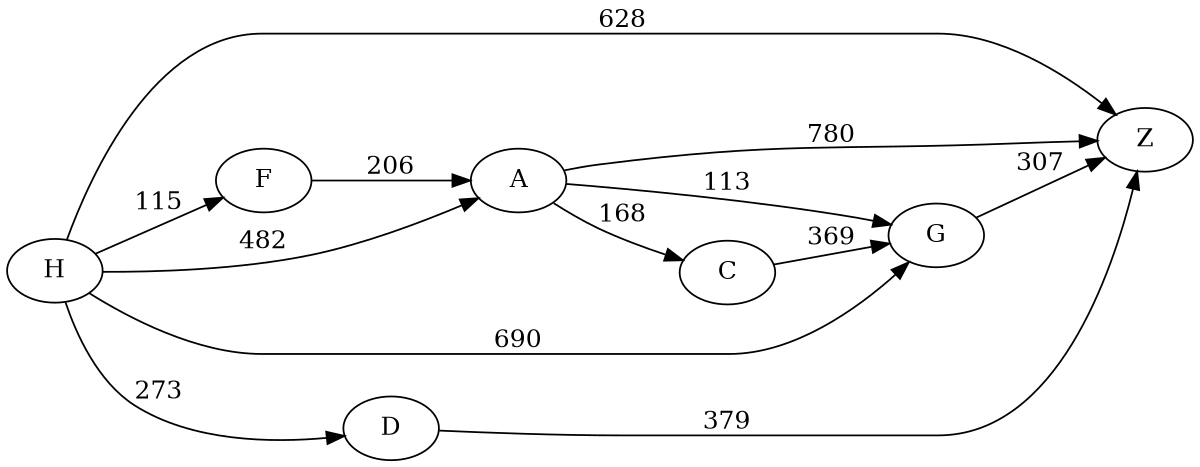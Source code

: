 digraph G {
	rankdir=LR size="8,5"
	H
	Z
	H -> Z [label=628]
	H
	A
	H -> A [label=482]
	H
	G
	H -> G [label=690]
	H
	F
	H -> F [label=115]
	H
	D
	H -> D [label=273]
	A
	Z
	A -> Z [label=780]
	A
	G
	A -> G [label=113]
	A
	C
	A -> C [label=168]
	G
	Z
	G -> Z [label=307]
	C
	G
	C -> G [label=369]
	F
	A
	F -> A [label=206]
	D
	Z
	D -> Z [label=379]
}

